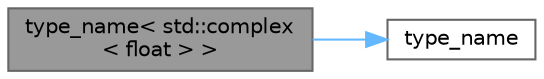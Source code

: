 digraph "type_name&lt; std::complex&lt; float &gt; &gt;"
{
 // LATEX_PDF_SIZE
  bgcolor="transparent";
  edge [fontname=Helvetica,fontsize=10,labelfontname=Helvetica,labelfontsize=10];
  node [fontname=Helvetica,fontsize=10,shape=box,height=0.2,width=0.4];
  rankdir="LR";
  Node1 [id="Node000001",label="type_name\< std::complex\l\< float \> \>",height=0.2,width=0.4,color="gray40", fillcolor="grey60", style="filled", fontcolor="black",tooltip=" "];
  Node1 -> Node2 [id="edge1_Node000001_Node000002",color="steelblue1",style="solid",tooltip=" "];
  Node2 [id="Node000002",label="type_name",height=0.2,width=0.4,color="grey40", fillcolor="white", style="filled",URL="$benchmark-blocking-sizes_8cpp.html#a72b5ee5746896b6670eb2bca94c55193",tooltip=" "];
}
